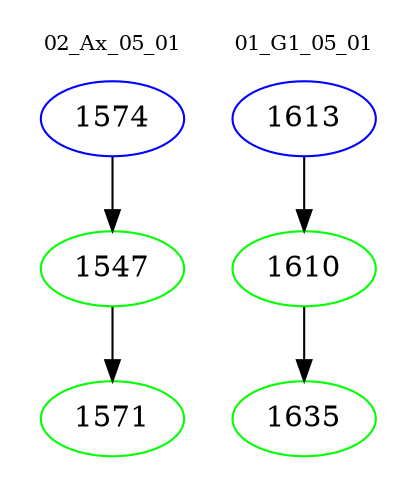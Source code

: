 digraph{
subgraph cluster_0 {
color = white
label = "02_Ax_05_01";
fontsize=10;
T0_1574 [label="1574", color="blue"]
T0_1574 -> T0_1547 [color="black"]
T0_1547 [label="1547", color="green"]
T0_1547 -> T0_1571 [color="black"]
T0_1571 [label="1571", color="green"]
}
subgraph cluster_1 {
color = white
label = "01_G1_05_01";
fontsize=10;
T1_1613 [label="1613", color="blue"]
T1_1613 -> T1_1610 [color="black"]
T1_1610 [label="1610", color="green"]
T1_1610 -> T1_1635 [color="black"]
T1_1635 [label="1635", color="green"]
}
}
